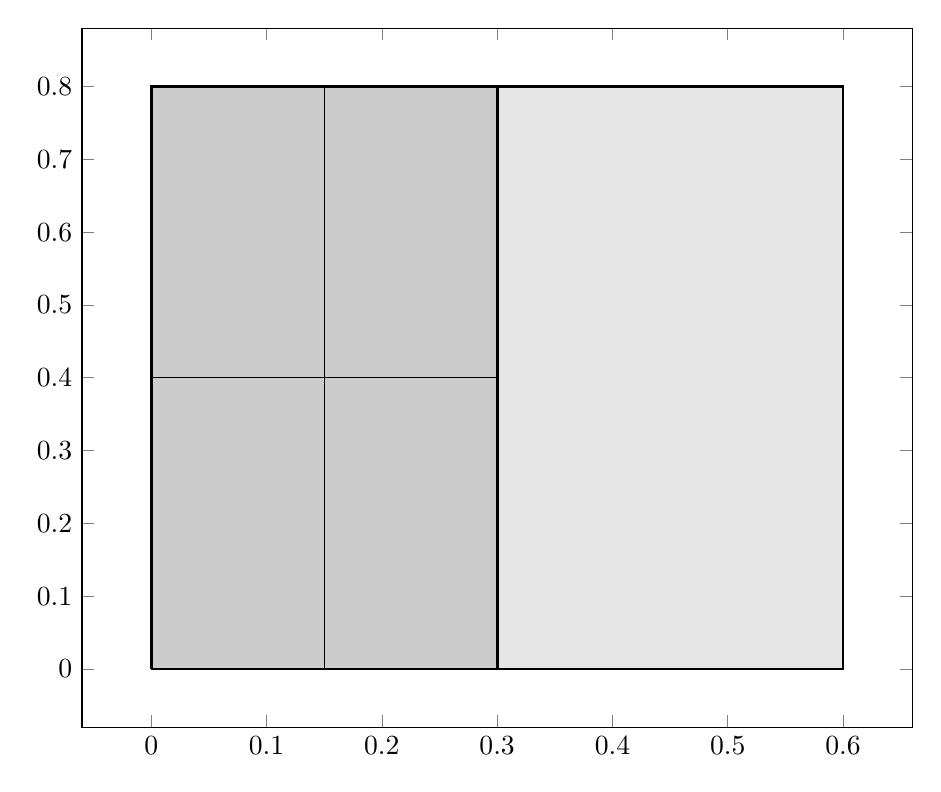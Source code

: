 \begin{tikzpicture}%
\begin{axis}[width=1\textwidth]%
\addplot[fill=gray!20,line width=1pt] coordinates {%
(0.3,0.0)%
(0.3,0.016)%
(0.3,0.033)%
(0.3,0.049)%
(0.3,0.065)%
(0.3,0.082)%
(0.3,0.098)%
(0.3,0.114)%
(0.3,0.131)%
(0.3,0.147)%
(0.3,0.163)%
(0.3,0.18)%
(0.3,0.196)%
(0.3,0.212)%
(0.3,0.229)%
(0.3,0.245)%
(0.3,0.261)%
(0.3,0.278)%
(0.3,0.294)%
(0.3,0.31)%
(0.3,0.327)%
(0.3,0.343)%
(0.3,0.359)%
(0.3,0.376)%
(0.3,0.392)%
(0.3,0.408)%
(0.3,0.424)%
(0.3,0.441)%
(0.3,0.457)%
(0.3,0.473)%
(0.3,0.49)%
(0.3,0.506)%
(0.3,0.522)%
(0.3,0.539)%
(0.3,0.555)%
(0.3,0.571)%
(0.3,0.588)%
(0.3,0.604)%
(0.3,0.62)%
(0.3,0.637)%
(0.3,0.653)%
(0.3,0.669)%
(0.3,0.686)%
(0.3,0.702)%
(0.3,0.718)%
(0.3,0.735)%
(0.3,0.751)%
(0.3,0.767)%
(0.3,0.784)%
(0.3,0.8)%
(0.3,0.8)%
(0.306,0.8)%
(0.312,0.8)%
(0.318,0.8)%
(0.324,0.8)%
(0.331,0.8)%
(0.337,0.8)%
(0.343,0.8)%
(0.349,0.8)%
(0.355,0.8)%
(0.361,0.8)%
(0.367,0.8)%
(0.373,0.8)%
(0.38,0.8)%
(0.386,0.8)%
(0.392,0.8)%
(0.398,0.8)%
(0.404,0.8)%
(0.41,0.8)%
(0.416,0.8)%
(0.422,0.8)%
(0.429,0.8)%
(0.435,0.8)%
(0.441,0.8)%
(0.447,0.8)%
(0.453,0.8)%
(0.459,0.8)%
(0.465,0.8)%
(0.471,0.8)%
(0.478,0.8)%
(0.484,0.8)%
(0.49,0.8)%
(0.496,0.8)%
(0.502,0.8)%
(0.508,0.8)%
(0.514,0.8)%
(0.52,0.8)%
(0.527,0.8)%
(0.533,0.8)%
(0.539,0.8)%
(0.545,0.8)%
(0.551,0.8)%
(0.557,0.8)%
(0.563,0.8)%
(0.569,0.8)%
(0.576,0.8)%
(0.582,0.8)%
(0.588,0.8)%
(0.594,0.8)%
(0.6,0.8)%
(0.6,0.8)%
(0.6,0.784)%
(0.6,0.767)%
(0.6,0.751)%
(0.6,0.735)%
(0.6,0.718)%
(0.6,0.702)%
(0.6,0.686)%
(0.6,0.669)%
(0.6,0.653)%
(0.6,0.637)%
(0.6,0.62)%
(0.6,0.604)%
(0.6,0.588)%
(0.6,0.571)%
(0.6,0.555)%
(0.6,0.539)%
(0.6,0.522)%
(0.6,0.506)%
(0.6,0.49)%
(0.6,0.473)%
(0.6,0.457)%
(0.6,0.441)%
(0.6,0.424)%
(0.6,0.408)%
(0.6,0.392)%
(0.6,0.376)%
(0.6,0.359)%
(0.6,0.343)%
(0.6,0.327)%
(0.6,0.31)%
(0.6,0.294)%
(0.6,0.278)%
(0.6,0.261)%
(0.6,0.245)%
(0.6,0.229)%
(0.6,0.212)%
(0.6,0.196)%
(0.6,0.18)%
(0.6,0.163)%
(0.6,0.147)%
(0.6,0.131)%
(0.6,0.114)%
(0.6,0.098)%
(0.6,0.082)%
(0.6,0.065)%
(0.6,0.049)%
(0.6,0.033)%
(0.6,0.016)%
(0.6,0.0)%
(0.6,0.0)%
(0.594,0.0)%
(0.588,0.0)%
(0.582,0.0)%
(0.576,0.0)%
(0.569,0.0)%
(0.563,0.0)%
(0.557,0.0)%
(0.551,0.0)%
(0.545,0.0)%
(0.539,0.0)%
(0.533,0.0)%
(0.527,0.0)%
(0.52,0.0)%
(0.514,0.0)%
(0.508,0.0)%
(0.502,0.0)%
(0.496,0.0)%
(0.49,0.0)%
(0.484,0.0)%
(0.478,0.0)%
(0.471,0.0)%
(0.465,0.0)%
(0.459,0.0)%
(0.453,0.0)%
(0.447,0.0)%
(0.441,0.0)%
(0.435,0.0)%
(0.429,0.0)%
(0.422,0.0)%
(0.416,0.0)%
(0.41,0.0)%
(0.404,0.0)%
(0.398,0.0)%
(0.392,0.0)%
(0.386,0.0)%
(0.38,0.0)%
(0.373,0.0)%
(0.367,0.0)%
(0.361,0.0)%
(0.355,0.0)%
(0.349,0.0)%
(0.343,0.0)%
(0.337,0.0)%
(0.331,0.0)%
(0.324,0.0)%
(0.318,0.0)%
(0.312,0.0)%
(0.306,0.0)%
(0.3,0.0)%
};%
%
%
\addplot[fill=gray!40,line width=1pt] coordinates {%
(0.0,0.0)%
(0.0,0.016)%
(0.0,0.033)%
(0.0,0.049)%
(0.0,0.065)%
(0.0,0.082)%
(0.0,0.098)%
(0.0,0.114)%
(0.0,0.131)%
(0.0,0.147)%
(0.0,0.163)%
(0.0,0.18)%
(0.0,0.196)%
(0.0,0.212)%
(0.0,0.229)%
(0.0,0.245)%
(0.0,0.261)%
(0.0,0.278)%
(0.0,0.294)%
(0.0,0.31)%
(0.0,0.327)%
(0.0,0.343)%
(0.0,0.359)%
(0.0,0.376)%
(0.0,0.392)%
(0.0,0.408)%
(0.0,0.424)%
(0.0,0.441)%
(0.0,0.457)%
(0.0,0.473)%
(0.0,0.49)%
(0.0,0.506)%
(0.0,0.522)%
(0.0,0.539)%
(0.0,0.555)%
(0.0,0.571)%
(0.0,0.588)%
(0.0,0.604)%
(0.0,0.62)%
(0.0,0.637)%
(0.0,0.653)%
(0.0,0.669)%
(0.0,0.686)%
(0.0,0.702)%
(0.0,0.718)%
(0.0,0.735)%
(0.0,0.751)%
(0.0,0.767)%
(0.0,0.784)%
(0.0,0.8)%
(0.0,0.8)%
(0.008,0.8)%
(0.016,0.8)%
(0.024,0.8)%
(0.031,0.8)%
(0.039,0.8)%
(0.046,0.8)%
(0.053,0.8)%
(0.06,0.8)%
(0.067,0.8)%
(0.073,0.8)%
(0.08,0.8)%
(0.086,0.8)%
(0.092,0.8)%
(0.098,0.8)%
(0.104,0.8)%
(0.109,0.8)%
(0.115,0.8)%
(0.12,0.8)%
(0.125,0.8)%
(0.13,0.8)%
(0.135,0.8)%
(0.139,0.8)%
(0.144,0.8)%
(0.148,0.8)%
(0.152,0.8)%
(0.156,0.8)%
(0.161,0.8)%
(0.165,0.8)%
(0.17,0.8)%
(0.175,0.8)%
(0.18,0.8)%
(0.185,0.8)%
(0.191,0.8)%
(0.196,0.8)%
(0.202,0.8)%
(0.208,0.8)%
(0.214,0.8)%
(0.22,0.8)%
(0.227,0.8)%
(0.233,0.8)%
(0.24,0.8)%
(0.247,0.8)%
(0.254,0.8)%
(0.261,0.8)%
(0.269,0.8)%
(0.276,0.8)%
(0.284,0.8)%
(0.292,0.8)%
(0.3,0.8)%
(0.3,0.8)%
(0.3,0.784)%
(0.3,0.767)%
(0.3,0.751)%
(0.3,0.735)%
(0.3,0.718)%
(0.3,0.702)%
(0.3,0.686)%
(0.3,0.669)%
(0.3,0.653)%
(0.3,0.637)%
(0.3,0.62)%
(0.3,0.604)%
(0.3,0.588)%
(0.3,0.571)%
(0.3,0.555)%
(0.3,0.539)%
(0.3,0.522)%
(0.3,0.506)%
(0.3,0.49)%
(0.3,0.473)%
(0.3,0.457)%
(0.3,0.441)%
(0.3,0.424)%
(0.3,0.408)%
(0.3,0.392)%
(0.3,0.376)%
(0.3,0.359)%
(0.3,0.343)%
(0.3,0.327)%
(0.3,0.31)%
(0.3,0.294)%
(0.3,0.278)%
(0.3,0.261)%
(0.3,0.245)%
(0.3,0.229)%
(0.3,0.212)%
(0.3,0.196)%
(0.3,0.18)%
(0.3,0.163)%
(0.3,0.147)%
(0.3,0.131)%
(0.3,0.114)%
(0.3,0.098)%
(0.3,0.082)%
(0.3,0.065)%
(0.3,0.049)%
(0.3,0.033)%
(0.3,0.016)%
(0.3,0.0)%
(0.3,0.0)%
(0.292,0.0)%
(0.284,0.0)%
(0.276,0.0)%
(0.269,0.0)%
(0.261,0.0)%
(0.254,0.0)%
(0.247,0.0)%
(0.24,0.0)%
(0.233,0.0)%
(0.227,0.0)%
(0.22,0.0)%
(0.214,0.0)%
(0.208,0.0)%
(0.202,0.0)%
(0.196,0.0)%
(0.191,0.0)%
(0.185,0.0)%
(0.18,0.0)%
(0.175,0.0)%
(0.17,0.0)%
(0.165,0.0)%
(0.161,0.0)%
(0.156,0.0)%
(0.152,0.0)%
(0.148,0.0)%
(0.144,0.0)%
(0.139,0.0)%
(0.135,0.0)%
(0.13,0.0)%
(0.125,0.0)%
(0.12,0.0)%
(0.115,0.0)%
(0.109,0.0)%
(0.104,0.0)%
(0.098,0.0)%
(0.092,0.0)%
(0.086,0.0)%
(0.08,0.0)%
(0.073,0.0)%
(0.067,0.0)%
(0.06,0.0)%
(0.053,0.0)%
(0.046,0.0)%
(0.039,0.0)%
(0.031,0.0)%
(0.024,0.0)%
(0.016,0.0)%
(0.008,0.0)%
(0.0,0.0)%
};%
%
%
\addplot[solid] coordinates {%
(0.15,0.0)%
(0.15,0.016)%
(0.15,0.033)%
(0.15,0.049)%
(0.15,0.065)%
(0.15,0.082)%
(0.15,0.098)%
(0.15,0.114)%
(0.15,0.131)%
(0.15,0.147)%
(0.15,0.163)%
(0.15,0.18)%
(0.15,0.196)%
(0.15,0.212)%
(0.15,0.229)%
(0.15,0.245)%
(0.15,0.261)%
(0.15,0.278)%
(0.15,0.294)%
(0.15,0.31)%
(0.15,0.327)%
(0.15,0.343)%
(0.15,0.359)%
(0.15,0.376)%
(0.15,0.392)%
(0.15,0.408)%
(0.15,0.424)%
(0.15,0.441)%
(0.15,0.457)%
(0.15,0.473)%
(0.15,0.49)%
(0.15,0.506)%
(0.15,0.522)%
(0.15,0.539)%
(0.15,0.555)%
(0.15,0.571)%
(0.15,0.588)%
(0.15,0.604)%
(0.15,0.62)%
(0.15,0.637)%
(0.15,0.653)%
(0.15,0.669)%
(0.15,0.686)%
(0.15,0.702)%
(0.15,0.718)%
(0.15,0.735)%
(0.15,0.751)%
(0.15,0.767)%
(0.15,0.784)%
(0.15,0.8)%
};%
%
%
\addplot[solid] coordinates {%
(0.0,0.4)%
(0.008,0.4)%
(0.016,0.4)%
(0.024,0.4)%
(0.031,0.4)%
(0.039,0.4)%
(0.046,0.4)%
(0.053,0.4)%
(0.06,0.4)%
(0.067,0.4)%
(0.073,0.4)%
(0.08,0.4)%
(0.086,0.4)%
(0.092,0.4)%
(0.098,0.4)%
(0.104,0.4)%
(0.109,0.4)%
(0.115,0.4)%
(0.12,0.4)%
(0.125,0.4)%
(0.13,0.4)%
(0.135,0.4)%
(0.139,0.4)%
(0.144,0.4)%
(0.148,0.4)%
(0.152,0.4)%
(0.156,0.4)%
(0.161,0.4)%
(0.165,0.4)%
(0.17,0.4)%
(0.175,0.4)%
(0.18,0.4)%
(0.185,0.4)%
(0.191,0.4)%
(0.196,0.4)%
(0.202,0.4)%
(0.208,0.4)%
(0.214,0.4)%
(0.22,0.4)%
(0.227,0.4)%
(0.233,0.4)%
(0.24,0.4)%
(0.247,0.4)%
(0.254,0.4)%
(0.261,0.4)%
(0.269,0.4)%
(0.276,0.4)%
(0.284,0.4)%
(0.292,0.4)%
(0.3,0.4)%
};%
%
%
\end{axis}%
\end{tikzpicture}%
